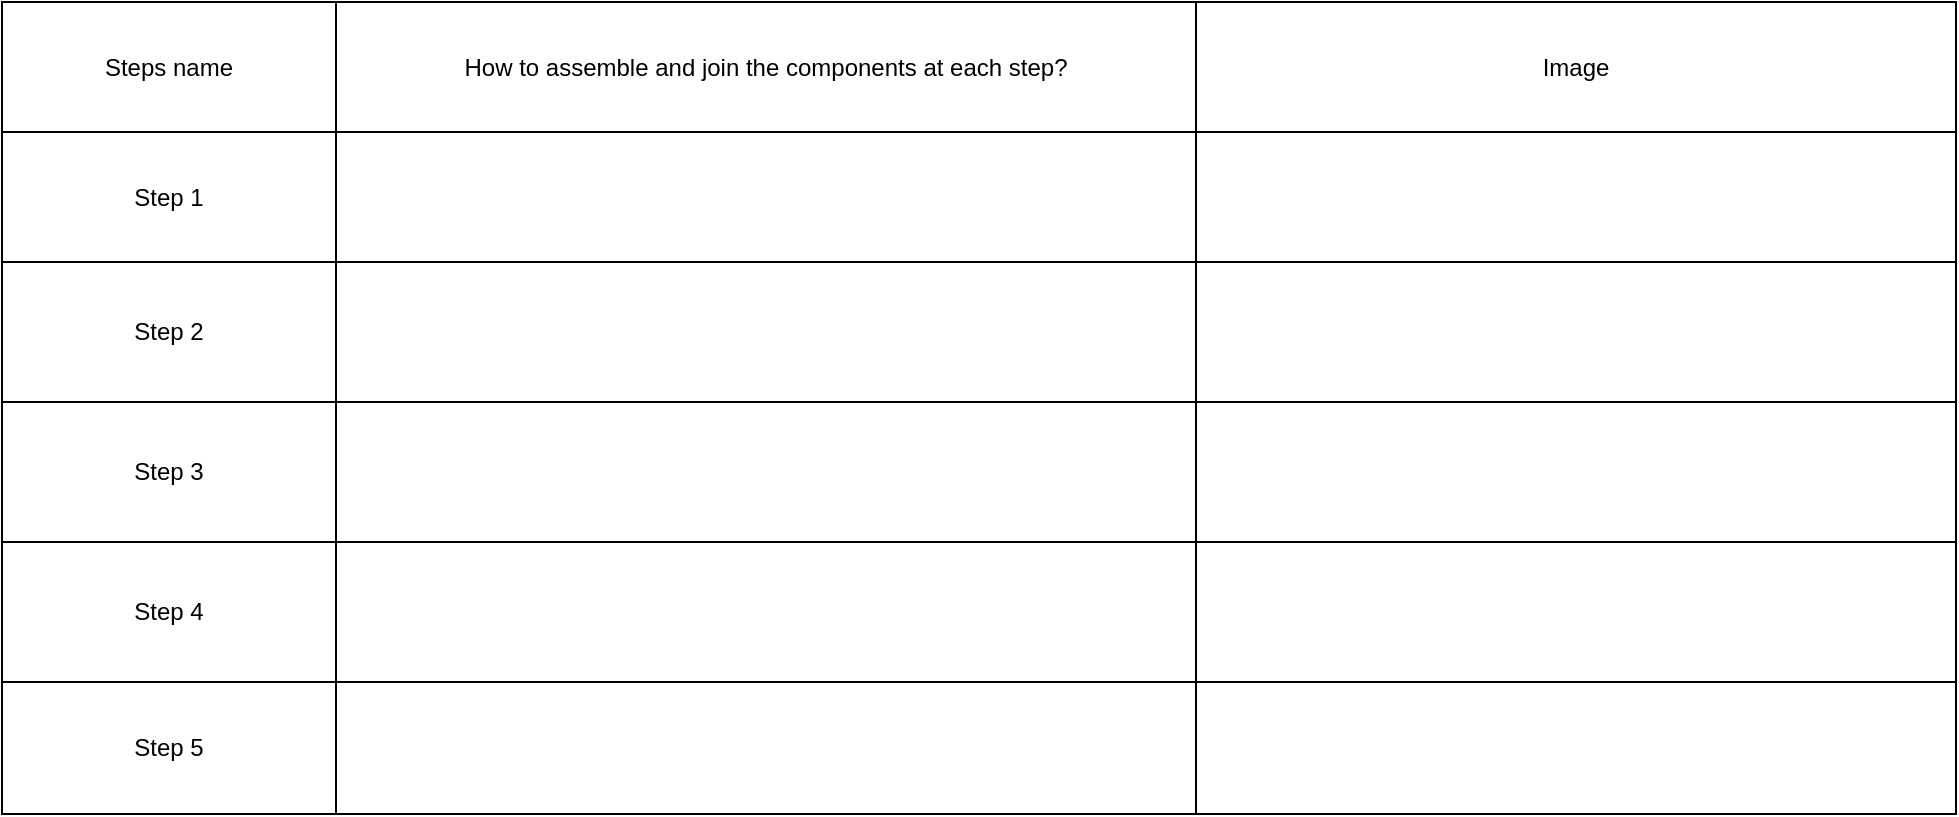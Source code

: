 <mxfile version="15.0.3" type="github">
  <diagram id="uEdvBf2kqpspZAhSslnI" name="Page-1">
    <mxGraphModel dx="1186" dy="651" grid="1" gridSize="10" guides="1" tooltips="1" connect="1" arrows="1" fold="1" page="1" pageScale="1" pageWidth="827" pageHeight="1169" math="0" shadow="0">
      <root>
        <mxCell id="0" />
        <mxCell id="1" parent="0" />
        <mxCell id="KlavnvulWfk_JPWq43i2-1" value="" style="shape=table;startSize=0;container=1;collapsible=0;childLayout=tableLayout;" parent="1" vertex="1">
          <mxGeometry x="130" y="250" width="977" height="406" as="geometry" />
        </mxCell>
        <mxCell id="KlavnvulWfk_JPWq43i2-2" value="" style="shape=partialRectangle;collapsible=0;dropTarget=0;pointerEvents=0;fillColor=none;top=0;left=0;bottom=0;right=0;points=[[0,0.5],[1,0.5]];portConstraint=eastwest;" parent="KlavnvulWfk_JPWq43i2-1" vertex="1">
          <mxGeometry width="977" height="65" as="geometry" />
        </mxCell>
        <mxCell id="KlavnvulWfk_JPWq43i2-3" value="Steps name" style="shape=partialRectangle;html=1;whiteSpace=wrap;connectable=0;overflow=hidden;fillColor=none;top=0;left=0;bottom=0;right=0;" parent="KlavnvulWfk_JPWq43i2-2" vertex="1">
          <mxGeometry width="167" height="65" as="geometry" />
        </mxCell>
        <mxCell id="KlavnvulWfk_JPWq43i2-4" value="How to assemble and join the components at each step?" style="shape=partialRectangle;html=1;whiteSpace=wrap;connectable=0;overflow=hidden;fillColor=none;top=0;left=0;bottom=0;right=0;" parent="KlavnvulWfk_JPWq43i2-2" vertex="1">
          <mxGeometry x="167" width="430" height="65" as="geometry" />
        </mxCell>
        <mxCell id="KlavnvulWfk_JPWq43i2-6" value="Image" style="shape=partialRectangle;html=1;whiteSpace=wrap;connectable=0;overflow=hidden;fillColor=none;top=0;left=0;bottom=0;right=0;" parent="KlavnvulWfk_JPWq43i2-2" vertex="1">
          <mxGeometry x="597" width="380" height="65" as="geometry" />
        </mxCell>
        <mxCell id="KlavnvulWfk_JPWq43i2-7" style="shape=partialRectangle;collapsible=0;dropTarget=0;pointerEvents=0;fillColor=none;top=0;left=0;bottom=0;right=0;points=[[0,0.5],[1,0.5]];portConstraint=eastwest;" parent="KlavnvulWfk_JPWq43i2-1" vertex="1">
          <mxGeometry y="65" width="977" height="65" as="geometry" />
        </mxCell>
        <mxCell id="KlavnvulWfk_JPWq43i2-8" value="Step 1" style="shape=partialRectangle;html=1;whiteSpace=wrap;connectable=0;overflow=hidden;fillColor=none;top=0;left=0;bottom=0;right=0;" parent="KlavnvulWfk_JPWq43i2-7" vertex="1">
          <mxGeometry width="167" height="65" as="geometry" />
        </mxCell>
        <mxCell id="KlavnvulWfk_JPWq43i2-9" style="shape=partialRectangle;html=1;whiteSpace=wrap;connectable=0;overflow=hidden;fillColor=none;top=0;left=0;bottom=0;right=0;" parent="KlavnvulWfk_JPWq43i2-7" vertex="1">
          <mxGeometry x="167" width="430" height="65" as="geometry" />
        </mxCell>
        <mxCell id="KlavnvulWfk_JPWq43i2-11" style="shape=partialRectangle;html=1;whiteSpace=wrap;connectable=0;overflow=hidden;fillColor=none;top=0;left=0;bottom=0;right=0;" parent="KlavnvulWfk_JPWq43i2-7" vertex="1">
          <mxGeometry x="597" width="380" height="65" as="geometry" />
        </mxCell>
        <mxCell id="KlavnvulWfk_JPWq43i2-12" style="shape=partialRectangle;collapsible=0;dropTarget=0;pointerEvents=0;fillColor=none;top=0;left=0;bottom=0;right=0;points=[[0,0.5],[1,0.5]];portConstraint=eastwest;" parent="KlavnvulWfk_JPWq43i2-1" vertex="1">
          <mxGeometry y="130" width="977" height="70" as="geometry" />
        </mxCell>
        <mxCell id="KlavnvulWfk_JPWq43i2-13" value="Step 2" style="shape=partialRectangle;html=1;whiteSpace=wrap;connectable=0;overflow=hidden;fillColor=none;top=0;left=0;bottom=0;right=0;" parent="KlavnvulWfk_JPWq43i2-12" vertex="1">
          <mxGeometry width="167" height="70" as="geometry" />
        </mxCell>
        <mxCell id="KlavnvulWfk_JPWq43i2-14" style="shape=partialRectangle;html=1;whiteSpace=wrap;connectable=0;overflow=hidden;fillColor=none;top=0;left=0;bottom=0;right=0;" parent="KlavnvulWfk_JPWq43i2-12" vertex="1">
          <mxGeometry x="167" width="430" height="70" as="geometry" />
        </mxCell>
        <mxCell id="KlavnvulWfk_JPWq43i2-16" style="shape=partialRectangle;html=1;whiteSpace=wrap;connectable=0;overflow=hidden;fillColor=none;top=0;left=0;bottom=0;right=0;" parent="KlavnvulWfk_JPWq43i2-12" vertex="1">
          <mxGeometry x="597" width="380" height="70" as="geometry" />
        </mxCell>
        <mxCell id="KlavnvulWfk_JPWq43i2-17" value="" style="shape=partialRectangle;collapsible=0;dropTarget=0;pointerEvents=0;fillColor=none;top=0;left=0;bottom=0;right=0;points=[[0,0.5],[1,0.5]];portConstraint=eastwest;" parent="KlavnvulWfk_JPWq43i2-1" vertex="1">
          <mxGeometry y="200" width="977" height="70" as="geometry" />
        </mxCell>
        <mxCell id="KlavnvulWfk_JPWq43i2-18" value="Step 3" style="shape=partialRectangle;html=1;whiteSpace=wrap;connectable=0;overflow=hidden;fillColor=none;top=0;left=0;bottom=0;right=0;" parent="KlavnvulWfk_JPWq43i2-17" vertex="1">
          <mxGeometry width="167" height="70" as="geometry" />
        </mxCell>
        <mxCell id="KlavnvulWfk_JPWq43i2-19" value="" style="shape=partialRectangle;html=1;whiteSpace=wrap;connectable=0;overflow=hidden;fillColor=none;top=0;left=0;bottom=0;right=0;" parent="KlavnvulWfk_JPWq43i2-17" vertex="1">
          <mxGeometry x="167" width="430" height="70" as="geometry" />
        </mxCell>
        <mxCell id="KlavnvulWfk_JPWq43i2-21" value="" style="shape=partialRectangle;html=1;whiteSpace=wrap;connectable=0;overflow=hidden;fillColor=none;top=0;left=0;bottom=0;right=0;" parent="KlavnvulWfk_JPWq43i2-17" vertex="1">
          <mxGeometry x="597" width="380" height="70" as="geometry" />
        </mxCell>
        <mxCell id="KlavnvulWfk_JPWq43i2-22" value="" style="shape=partialRectangle;collapsible=0;dropTarget=0;pointerEvents=0;fillColor=none;top=0;left=0;bottom=0;right=0;points=[[0,0.5],[1,0.5]];portConstraint=eastwest;" parent="KlavnvulWfk_JPWq43i2-1" vertex="1">
          <mxGeometry y="270" width="977" height="70" as="geometry" />
        </mxCell>
        <mxCell id="KlavnvulWfk_JPWq43i2-23" value="Step 4" style="shape=partialRectangle;html=1;whiteSpace=wrap;connectable=0;overflow=hidden;fillColor=none;top=0;left=0;bottom=0;right=0;" parent="KlavnvulWfk_JPWq43i2-22" vertex="1">
          <mxGeometry width="167" height="70" as="geometry" />
        </mxCell>
        <mxCell id="KlavnvulWfk_JPWq43i2-24" value="" style="shape=partialRectangle;html=1;whiteSpace=wrap;connectable=0;overflow=hidden;fillColor=none;top=0;left=0;bottom=0;right=0;" parent="KlavnvulWfk_JPWq43i2-22" vertex="1">
          <mxGeometry x="167" width="430" height="70" as="geometry" />
        </mxCell>
        <mxCell id="KlavnvulWfk_JPWq43i2-26" value="" style="shape=partialRectangle;html=1;whiteSpace=wrap;connectable=0;overflow=hidden;fillColor=none;top=0;left=0;bottom=0;right=0;" parent="KlavnvulWfk_JPWq43i2-22" vertex="1">
          <mxGeometry x="597" width="380" height="70" as="geometry" />
        </mxCell>
        <mxCell id="KlavnvulWfk_JPWq43i2-27" value="" style="shape=partialRectangle;collapsible=0;dropTarget=0;pointerEvents=0;fillColor=none;top=0;left=0;bottom=0;right=0;points=[[0,0.5],[1,0.5]];portConstraint=eastwest;" parent="KlavnvulWfk_JPWq43i2-1" vertex="1">
          <mxGeometry y="340" width="977" height="66" as="geometry" />
        </mxCell>
        <mxCell id="KlavnvulWfk_JPWq43i2-28" value="Step 5" style="shape=partialRectangle;html=1;whiteSpace=wrap;connectable=0;overflow=hidden;fillColor=none;top=0;left=0;bottom=0;right=0;" parent="KlavnvulWfk_JPWq43i2-27" vertex="1">
          <mxGeometry width="167" height="66" as="geometry" />
        </mxCell>
        <mxCell id="KlavnvulWfk_JPWq43i2-29" value="" style="shape=partialRectangle;html=1;whiteSpace=wrap;connectable=0;overflow=hidden;fillColor=none;top=0;left=0;bottom=0;right=0;" parent="KlavnvulWfk_JPWq43i2-27" vertex="1">
          <mxGeometry x="167" width="430" height="66" as="geometry" />
        </mxCell>
        <mxCell id="KlavnvulWfk_JPWq43i2-31" value="" style="shape=partialRectangle;html=1;whiteSpace=wrap;connectable=0;overflow=hidden;fillColor=none;top=0;left=0;bottom=0;right=0;" parent="KlavnvulWfk_JPWq43i2-27" vertex="1">
          <mxGeometry x="597" width="380" height="66" as="geometry" />
        </mxCell>
      </root>
    </mxGraphModel>
  </diagram>
</mxfile>
